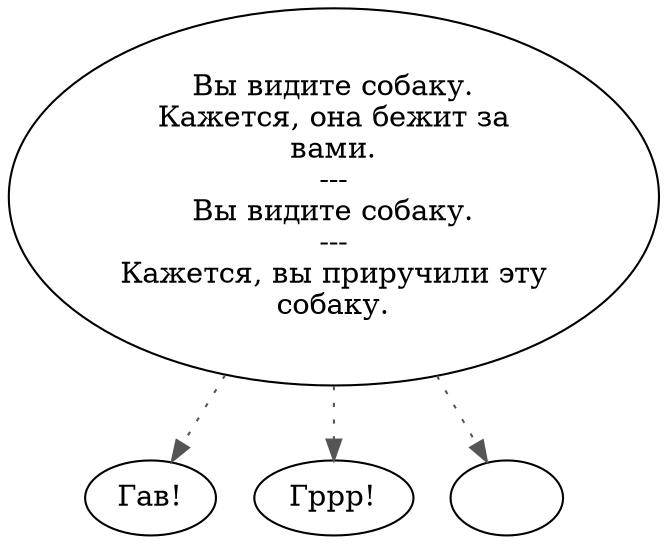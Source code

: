 digraph demodog {
  "start" [style=filled       fillcolor="#FFFFFF"       color="#000000"]
  "start" -> "do_dialogue" [style=dotted color="#555555"]
  "start" -> "growl" [style=dotted color="#555555"]
  "start" -> "follow_player" [style=dotted color="#555555"]
  "start" [label="Вы видите собаку.\nКажется, она бежит за\nвами.\n---\nВы видите собаку.\n---\nКажется, вы приручили эту\nсобаку."]
  "growl" [style=filled       fillcolor="#FFFFFF"       color="#000000"]
  "growl" [label="Гррр!"]
  "do_dialogue" [style=filled       fillcolor="#FFFFFF"       color="#000000"]
  "do_dialogue" [label="Гав!"]
  "follow_player" [style=filled       fillcolor="#FFFFFF"       color="#000000"]
  "follow_player" [label=""]
}